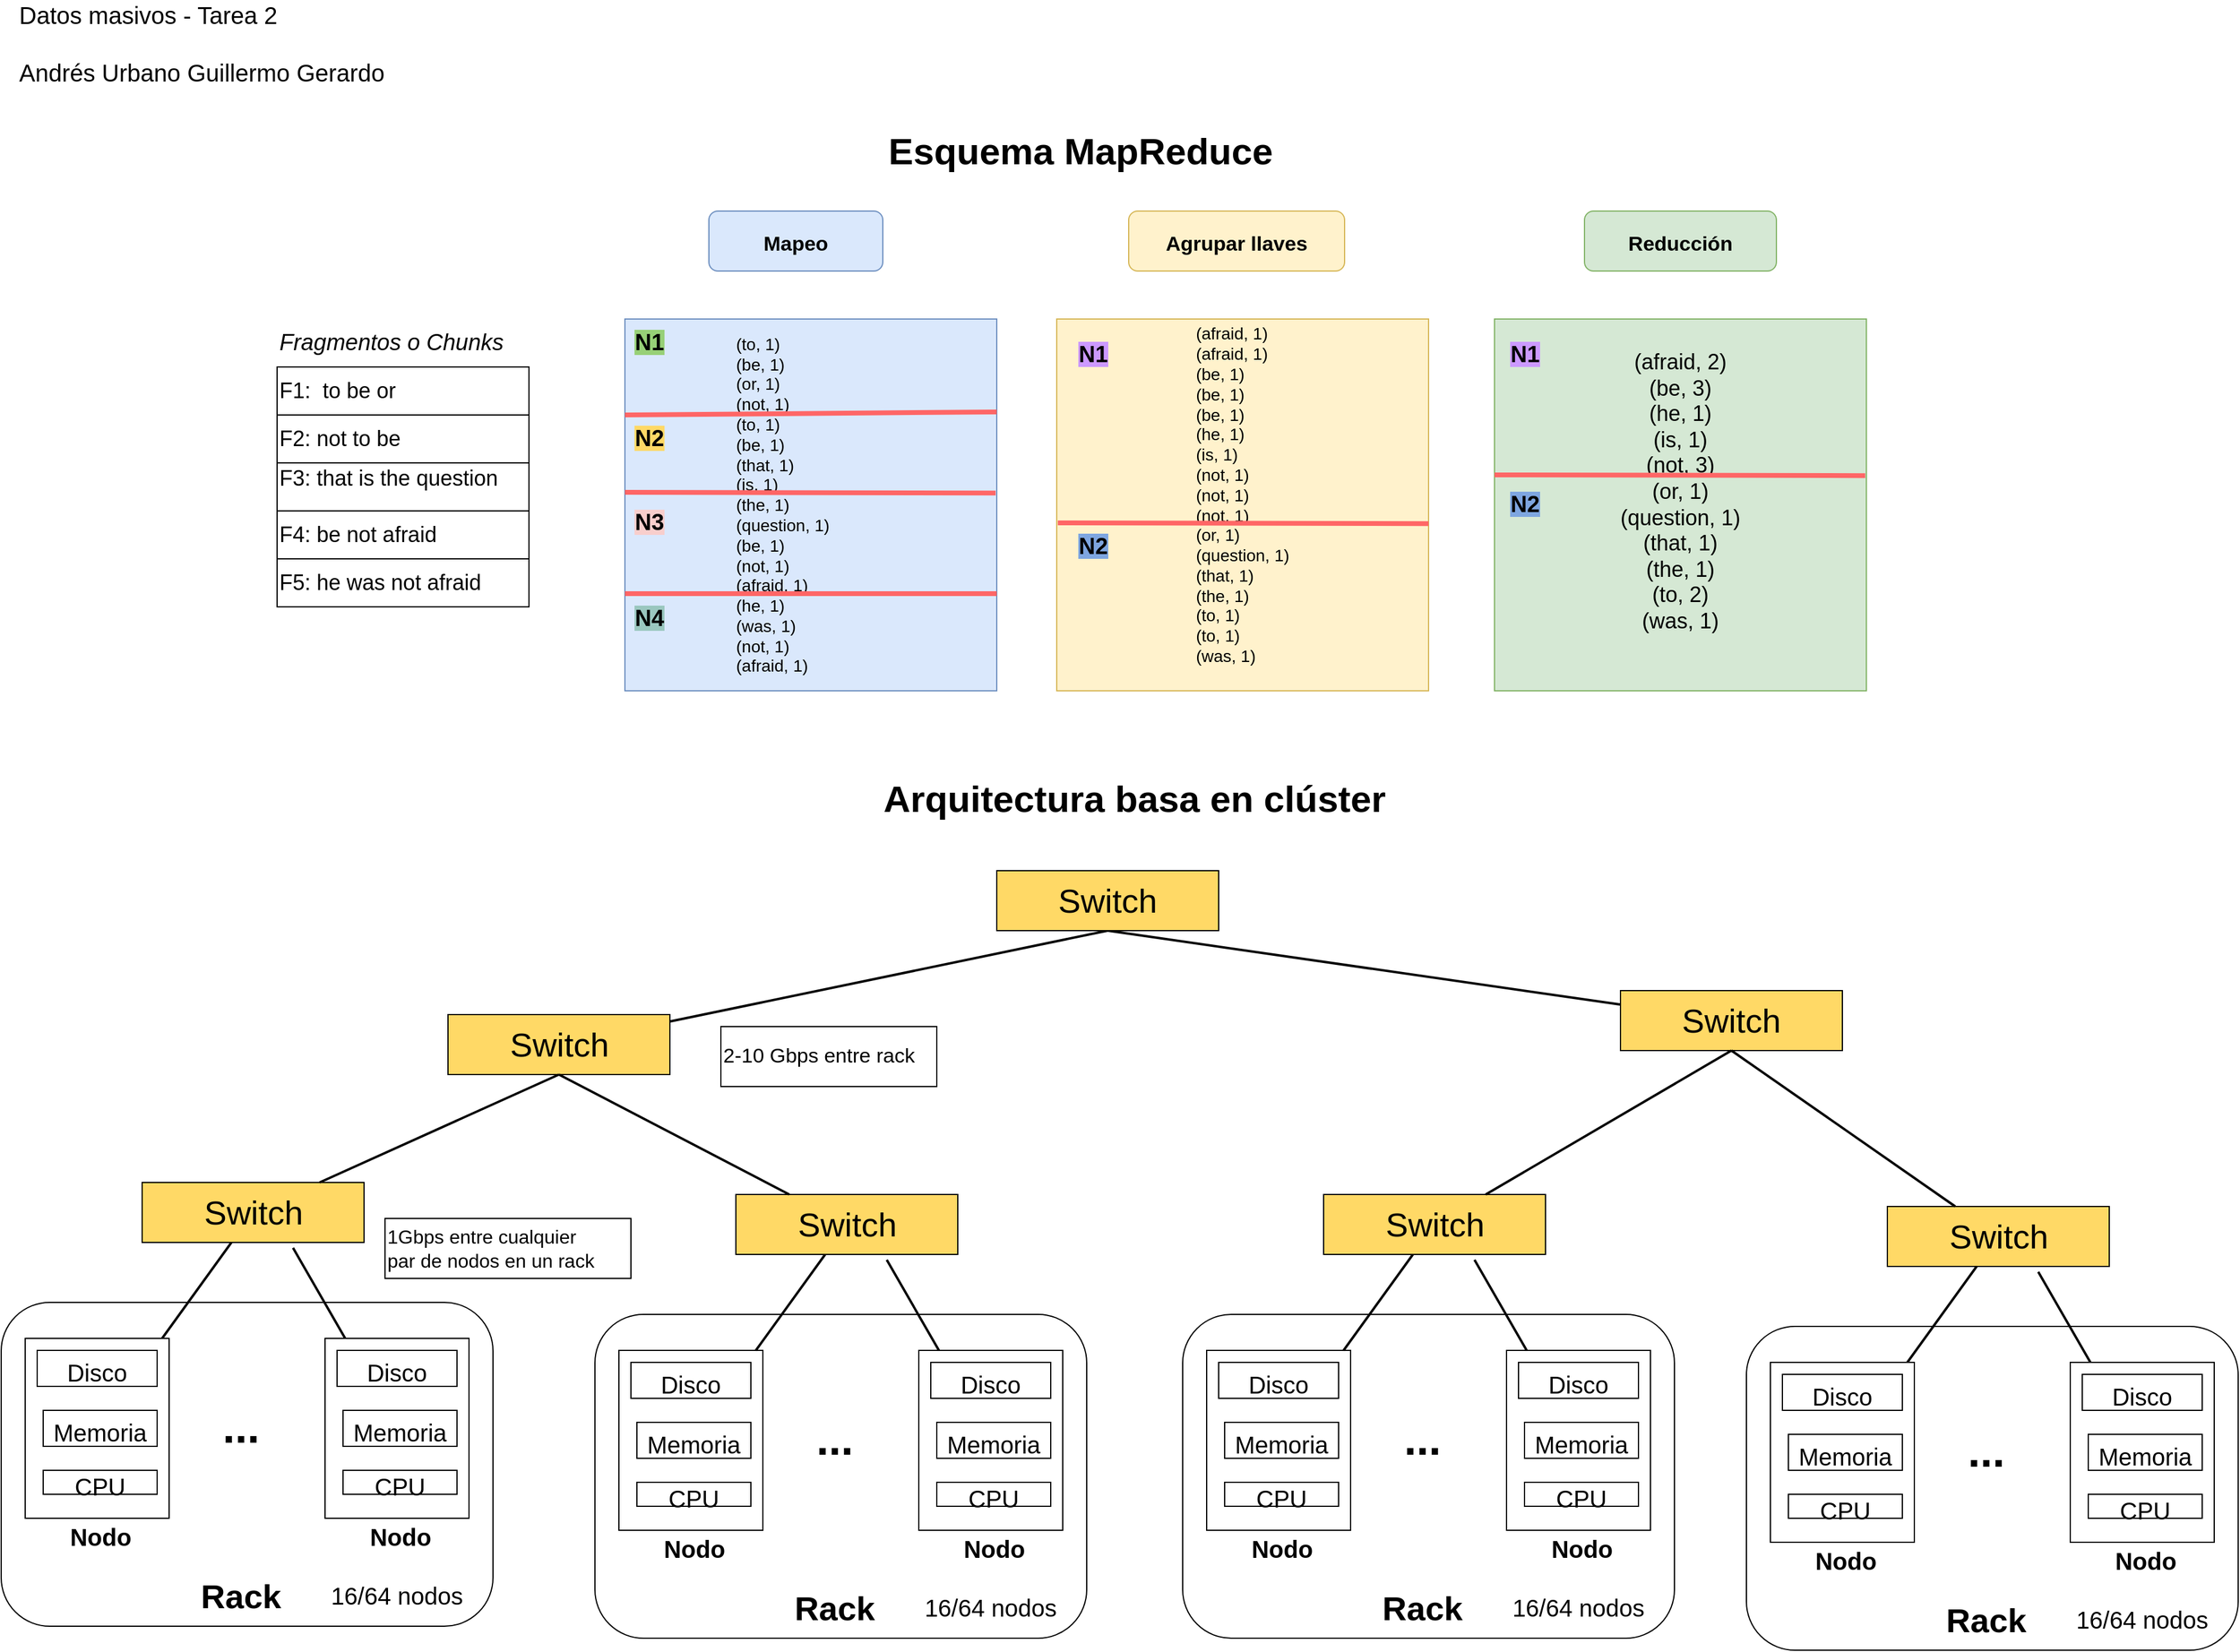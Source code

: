 <mxfile version="16.6.1" type="device"><diagram id="6TYUHSj3pIlZA7TkLnWo" name="Page-1"><mxGraphModel dx="2881" dy="1094" grid="1" gridSize="10" guides="1" tooltips="1" connect="1" arrows="1" fold="1" page="1" pageScale="1" pageWidth="850" pageHeight="1100" math="0" shadow="0"><root><mxCell id="0"/><mxCell id="1" parent="0"/><mxCell id="G6xNrLBkQ7rOO70z1Sni-1" value="Datos masivos - Tarea 2&lt;br style=&quot;font-size: 20px&quot;&gt;&lt;br style=&quot;font-size: 20px&quot;&gt;&lt;div style=&quot;font-size: 20px&quot;&gt;&lt;span style=&quot;font-size: 20px&quot;&gt;Andrés Urbano Guillermo Gerardo&lt;/span&gt;&lt;/div&gt;" style="text;html=1;strokeColor=none;fillColor=none;align=left;verticalAlign=middle;whiteSpace=wrap;rounded=0;labelPosition=center;verticalLabelPosition=middle;fontSize=20;" parent="1" vertex="1"><mxGeometry x="-97.5" y="30" width="360" height="40" as="geometry"/></mxCell><mxCell id="G6xNrLBkQ7rOO70z1Sni-2" value="&lt;b style=&quot;font-size: 31px;&quot;&gt;&lt;font style=&quot;font-size: 31px;&quot;&gt;Esquema MapReduce&lt;/font&gt;&lt;/b&gt;" style="text;html=1;strokeColor=none;fillColor=none;align=center;verticalAlign=middle;whiteSpace=wrap;rounded=0;fontSize=31;" parent="1" vertex="1"><mxGeometry x="620" y="130" width="340" height="20" as="geometry"/></mxCell><mxCell id="G6xNrLBkQ7rOO70z1Sni-5" value="&lt;font style=&quot;font-size: 17px&quot;&gt;&lt;b&gt;Mapeo&lt;/b&gt;&lt;/font&gt;" style="rounded=1;whiteSpace=wrap;html=1;fontSize=23;fillColor=#dae8fc;strokeColor=#6c8ebf;" parent="1" vertex="1"><mxGeometry x="480" y="190" width="145" height="50" as="geometry"/></mxCell><mxCell id="G6xNrLBkQ7rOO70z1Sni-6" value="&lt;font style=&quot;font-size: 17px&quot;&gt;Agrupar llaves&lt;/font&gt;" style="rounded=1;whiteSpace=wrap;html=1;fontSize=23;fillColor=#fff2cc;strokeColor=#d6b656;fontStyle=1" parent="1" vertex="1"><mxGeometry x="830" y="190" width="180" height="50" as="geometry"/></mxCell><mxCell id="G6xNrLBkQ7rOO70z1Sni-7" value="&lt;font style=&quot;font-size: 17px&quot;&gt;&lt;b&gt;Reducción&lt;/b&gt;&lt;/font&gt;" style="rounded=1;whiteSpace=wrap;html=1;fontSize=23;fillColor=#d5e8d4;strokeColor=#82b366;" parent="1" vertex="1"><mxGeometry x="1210" y="190" width="160" height="50" as="geometry"/></mxCell><mxCell id="xaQar9M5JP26v0F_IyOE-1" value="&lt;div style=&quot;text-align: justify; font-size: 14px;&quot;&gt;(to, 1)&amp;nbsp; &amp;nbsp; &amp;nbsp; &amp;nbsp; &amp;nbsp;&amp;nbsp;&lt;/div&gt;&lt;div style=&quot;text-align: justify; font-size: 14px;&quot;&gt;(be, 1)&amp;nbsp; &amp;nbsp; &amp;nbsp; &amp;nbsp; &amp;nbsp;&amp;nbsp;&lt;/div&gt;&lt;div style=&quot;text-align: justify; font-size: 14px;&quot;&gt;(or, 1)&amp;nbsp; &amp;nbsp; &amp;nbsp; &amp;nbsp; &amp;nbsp;&amp;nbsp;&lt;/div&gt;&lt;div style=&quot;text-align: justify; font-size: 14px;&quot;&gt;(not, 1)&amp;nbsp; &amp;nbsp; &amp;nbsp; &amp;nbsp; &amp;nbsp;&lt;/div&gt;&lt;div style=&quot;text-align: justify; font-size: 14px;&quot;&gt;(to, 1)&amp;nbsp; &amp;nbsp; &amp;nbsp; &amp;nbsp; &amp;nbsp;&amp;nbsp;&lt;/div&gt;&lt;div style=&quot;text-align: justify; font-size: 14px;&quot;&gt;(be, 1)&amp;nbsp; &amp;nbsp; &amp;nbsp; &amp;nbsp; &amp;nbsp;&amp;nbsp;&lt;/div&gt;&lt;div style=&quot;text-align: justify; font-size: 14px;&quot;&gt;(that, 1)&amp;nbsp; &amp;nbsp; &amp;nbsp; &amp;nbsp; &amp;nbsp; &amp;nbsp;&amp;nbsp;&lt;/div&gt;&lt;div style=&quot;text-align: justify; font-size: 14px;&quot;&gt;(is, 1)&amp;nbsp; &amp;nbsp; &amp;nbsp; &amp;nbsp; &amp;nbsp;&amp;nbsp;&lt;/div&gt;&lt;div style=&quot;text-align: justify; font-size: 14px;&quot;&gt;(the, 1)&amp;nbsp; &amp;nbsp; &amp;nbsp; &amp;nbsp; &amp;nbsp;&lt;/div&gt;&lt;div style=&quot;text-align: justify; font-size: 14px;&quot;&gt;(question, 1)&amp;nbsp; &amp;nbsp; &amp;nbsp; &amp;nbsp; &amp;nbsp; &amp;nbsp;&amp;nbsp;&lt;/div&gt;&lt;div style=&quot;text-align: justify; font-size: 14px;&quot;&gt;(be, 1)&amp;nbsp; &amp;nbsp; &amp;nbsp; &amp;nbsp; &amp;nbsp;&amp;nbsp;&lt;/div&gt;&lt;div style=&quot;text-align: justify; font-size: 14px;&quot;&gt;(not, 1)&amp;nbsp; &amp;nbsp; &amp;nbsp; &amp;nbsp; &amp;nbsp;&lt;/div&gt;&lt;div style=&quot;text-align: justify; font-size: 14px;&quot;&gt;(afraid, 1)&amp;nbsp; &amp;nbsp; &amp;nbsp; &amp;nbsp; &amp;nbsp;&amp;nbsp;&lt;/div&gt;&lt;div style=&quot;text-align: justify; font-size: 14px;&quot;&gt;(he, 1)&amp;nbsp; &amp;nbsp; &amp;nbsp; &amp;nbsp; &amp;nbsp;&amp;nbsp;&lt;/div&gt;&lt;div style=&quot;text-align: justify; font-size: 14px;&quot;&gt;(was, 1)&amp;nbsp; &amp;nbsp; &amp;nbsp; &amp;nbsp; &amp;nbsp;&lt;/div&gt;&lt;div style=&quot;text-align: justify; font-size: 14px;&quot;&gt;(not, 1)&amp;nbsp; &amp;nbsp; &amp;nbsp; &amp;nbsp; &amp;nbsp;&lt;/div&gt;&lt;div style=&quot;text-align: justify; font-size: 14px;&quot;&gt;(afraid, 1)&lt;/div&gt;" style="whiteSpace=wrap;html=1;aspect=fixed;align=center;fillColor=#dae8fc;strokeColor=#6c8ebf;fontSize=14;" parent="1" vertex="1"><mxGeometry x="410" y="280" width="310" height="310" as="geometry"/></mxCell><mxCell id="xaQar9M5JP26v0F_IyOE-3" value="" style="endArrow=none;html=1;rounded=0;strokeWidth=4;strokeColor=#FF6666;entryX=1;entryY=0.25;entryDx=0;entryDy=0;" parent="1" target="xaQar9M5JP26v0F_IyOE-1" edge="1"><mxGeometry width="50" height="50" relative="1" as="geometry"><mxPoint x="410" y="360" as="sourcePoint"/><mxPoint x="680" y="360" as="targetPoint"/></mxGeometry></mxCell><mxCell id="xaQar9M5JP26v0F_IyOE-4" value="" style="endArrow=none;html=1;rounded=0;strokeWidth=4;strokeColor=#FF6666;entryX=0.997;entryY=0.468;entryDx=0;entryDy=0;entryPerimeter=0;" parent="1" target="xaQar9M5JP26v0F_IyOE-1" edge="1"><mxGeometry width="50" height="50" relative="1" as="geometry"><mxPoint x="410" y="424.5" as="sourcePoint"/><mxPoint x="680" y="425" as="targetPoint"/></mxGeometry></mxCell><mxCell id="xaQar9M5JP26v0F_IyOE-5" value="" style="endArrow=none;html=1;rounded=0;strokeWidth=4;strokeColor=#FF6666;" parent="1" edge="1"><mxGeometry width="50" height="50" relative="1" as="geometry"><mxPoint x="410" y="509" as="sourcePoint"/><mxPoint x="720" y="509" as="targetPoint"/></mxGeometry></mxCell><mxCell id="xaQar9M5JP26v0F_IyOE-6" value="&lt;font style=&quot;font-size: 19px&quot;&gt;&lt;b style=&quot;background-color: rgb(151 , 208 , 119)&quot;&gt;N1&lt;/b&gt;&lt;/font&gt;" style="text;html=1;align=center;verticalAlign=middle;resizable=0;points=[];autosize=1;strokeColor=none;fillColor=none;" parent="1" vertex="1"><mxGeometry x="410" y="290" width="40" height="20" as="geometry"/></mxCell><mxCell id="xaQar9M5JP26v0F_IyOE-7" value="&lt;font style=&quot;font-size: 19px&quot;&gt;&lt;b style=&quot;background-color: rgb(255 , 217 , 102)&quot;&gt;N2&lt;/b&gt;&lt;/font&gt;" style="text;html=1;align=center;verticalAlign=middle;resizable=0;points=[];autosize=1;strokeColor=none;fillColor=none;" parent="1" vertex="1"><mxGeometry x="410" y="370" width="40" height="20" as="geometry"/></mxCell><mxCell id="xaQar9M5JP26v0F_IyOE-8" value="&lt;font style=&quot;font-size: 19px&quot;&gt;&lt;b style=&quot;background-color: rgb(248 , 206 , 204)&quot;&gt;N3&lt;/b&gt;&lt;/font&gt;" style="text;html=1;align=center;verticalAlign=middle;resizable=0;points=[];autosize=1;strokeColor=none;fillColor=none;" parent="1" vertex="1"><mxGeometry x="410" y="440" width="40" height="20" as="geometry"/></mxCell><mxCell id="xaQar9M5JP26v0F_IyOE-11" value="&lt;font style=&quot;font-size: 19px&quot;&gt;&lt;b style=&quot;background-color: rgb(154 , 199 , 191)&quot;&gt;N4&lt;/b&gt;&lt;/font&gt;" style="text;html=1;align=center;verticalAlign=middle;resizable=0;points=[];autosize=1;strokeColor=none;fillColor=none;" parent="1" vertex="1"><mxGeometry x="410" y="520" width="40" height="20" as="geometry"/></mxCell><mxCell id="xaQar9M5JP26v0F_IyOE-12" value="&lt;div style=&quot;text-align: justify; font-size: 14px;&quot;&gt;(afraid, 1)&lt;/div&gt;&lt;div style=&quot;text-align: justify; font-size: 14px;&quot;&gt;(afraid, 1)&lt;/div&gt;&lt;div style=&quot;text-align: justify; font-size: 14px;&quot;&gt;(be, 1)&lt;/div&gt;&lt;div style=&quot;text-align: justify; font-size: 14px;&quot;&gt;(be, 1)&lt;/div&gt;&lt;div style=&quot;text-align: justify; font-size: 14px;&quot;&gt;(be, 1)&lt;/div&gt;&lt;div style=&quot;text-align: justify; font-size: 14px;&quot;&gt;(he, 1)&lt;/div&gt;&lt;div style=&quot;text-align: justify; font-size: 14px;&quot;&gt;(is, 1)&lt;/div&gt;&lt;div style=&quot;text-align: justify; font-size: 14px;&quot;&gt;(not, 1)&lt;/div&gt;&lt;div style=&quot;text-align: justify; font-size: 14px;&quot;&gt;(not, 1)&lt;/div&gt;&lt;div style=&quot;text-align: justify; font-size: 14px;&quot;&gt;(not, 1)&lt;/div&gt;&lt;div style=&quot;text-align: justify; font-size: 14px;&quot;&gt;(or, 1)&lt;/div&gt;&lt;div style=&quot;text-align: justify; font-size: 14px;&quot;&gt;(question, 1)&lt;/div&gt;&lt;div style=&quot;text-align: justify; font-size: 14px;&quot;&gt;(that, 1)&lt;/div&gt;&lt;div style=&quot;text-align: justify; font-size: 14px;&quot;&gt;(the, 1)&lt;/div&gt;&lt;div style=&quot;text-align: justify; font-size: 14px;&quot;&gt;(to, 1)&lt;/div&gt;&lt;div style=&quot;text-align: justify; font-size: 14px;&quot;&gt;(to, 1)&lt;/div&gt;&lt;div style=&quot;text-align: justify; font-size: 14px;&quot;&gt;(was, 1)&lt;/div&gt;&lt;div style=&quot;text-align: justify; font-size: 14px;&quot;&gt;&lt;br style=&quot;font-size: 14px;&quot;&gt;&lt;/div&gt;" style="whiteSpace=wrap;html=1;aspect=fixed;labelBackgroundColor=none;fontSize=14;fillColor=#fff2cc;strokeColor=#d6b656;" parent="1" vertex="1"><mxGeometry x="770" y="280" width="310" height="310" as="geometry"/></mxCell><mxCell id="xaQar9M5JP26v0F_IyOE-15" value="" style="endArrow=none;html=1;rounded=0;strokeWidth=4;strokeColor=#FF6666;entryX=0.997;entryY=0.468;entryDx=0;entryDy=0;entryPerimeter=0;" parent="1" edge="1"><mxGeometry width="50" height="50" relative="1" as="geometry"><mxPoint x="770.93" y="450" as="sourcePoint"/><mxPoint x="1080.0" y="450.58" as="targetPoint"/></mxGeometry></mxCell><mxCell id="xaQar9M5JP26v0F_IyOE-16" value="&lt;font style=&quot;font-size: 19px&quot;&gt;&lt;b style=&quot;background-color: rgb(204 , 153 , 255)&quot;&gt;N1&lt;/b&gt;&lt;/font&gt;" style="text;html=1;align=center;verticalAlign=middle;resizable=0;points=[];autosize=1;strokeColor=none;fillColor=none;" parent="1" vertex="1"><mxGeometry x="780" y="300" width="40" height="20" as="geometry"/></mxCell><mxCell id="xaQar9M5JP26v0F_IyOE-17" value="&lt;font style=&quot;font-size: 19px&quot;&gt;&lt;b style=&quot;background-color: rgb(126 , 166 , 224)&quot;&gt;N2&lt;/b&gt;&lt;/font&gt;" style="text;html=1;align=center;verticalAlign=middle;resizable=0;points=[];autosize=1;strokeColor=none;fillColor=none;" parent="1" vertex="1"><mxGeometry x="780" y="460" width="40" height="20" as="geometry"/></mxCell><mxCell id="xaQar9M5JP26v0F_IyOE-18" value="&lt;div style=&quot;font-size: 18px;&quot;&gt;(afraid, 2)&lt;/div&gt;&lt;div style=&quot;font-size: 18px;&quot;&gt;(be, 3)&lt;/div&gt;&lt;div style=&quot;font-size: 18px;&quot;&gt;(he, 1)&lt;/div&gt;&lt;div style=&quot;font-size: 18px;&quot;&gt;(is, 1)&lt;/div&gt;&lt;div style=&quot;font-size: 18px;&quot;&gt;(not, 3)&lt;/div&gt;&lt;div style=&quot;font-size: 18px;&quot;&gt;(or, 1)&lt;/div&gt;&lt;div style=&quot;font-size: 18px;&quot;&gt;(question, 1)&lt;/div&gt;&lt;div style=&quot;font-size: 18px;&quot;&gt;(that, 1)&lt;/div&gt;&lt;div style=&quot;font-size: 18px;&quot;&gt;(the, 1)&lt;/div&gt;&lt;div style=&quot;font-size: 18px;&quot;&gt;(to, 2)&lt;/div&gt;&lt;div style=&quot;font-size: 18px;&quot;&gt;(was, 1)&lt;/div&gt;&lt;div style=&quot;font-size: 18px;&quot;&gt;&lt;br style=&quot;font-size: 18px;&quot;&gt;&lt;/div&gt;" style="whiteSpace=wrap;html=1;aspect=fixed;labelBackgroundColor=none;fontSize=18;fillColor=#d5e8d4;strokeColor=#82b366;" parent="1" vertex="1"><mxGeometry x="1135" y="280" width="310" height="310" as="geometry"/></mxCell><mxCell id="xaQar9M5JP26v0F_IyOE-20" value="" style="endArrow=none;html=1;rounded=0;strokeWidth=4;strokeColor=#FF6666;entryX=0.997;entryY=0.468;entryDx=0;entryDy=0;entryPerimeter=0;" parent="1" edge="1"><mxGeometry width="50" height="50" relative="1" as="geometry"><mxPoint x="1135.0" y="410" as="sourcePoint"/><mxPoint x="1444.07" y="410.58" as="targetPoint"/></mxGeometry></mxCell><mxCell id="xaQar9M5JP26v0F_IyOE-21" value="&lt;font style=&quot;font-size: 19px&quot;&gt;&lt;b style=&quot;background-color: rgb(204 , 153 , 255)&quot;&gt;N1&lt;/b&gt;&lt;/font&gt;" style="text;html=1;align=center;verticalAlign=middle;resizable=0;points=[];autosize=1;strokeColor=none;fillColor=none;" parent="1" vertex="1"><mxGeometry x="1140" y="300" width="40" height="20" as="geometry"/></mxCell><mxCell id="xaQar9M5JP26v0F_IyOE-22" value="&lt;font style=&quot;font-size: 19px&quot;&gt;&lt;b style=&quot;background-color: rgb(126 , 166 , 224)&quot;&gt;N2&lt;/b&gt;&lt;/font&gt;" style="text;html=1;align=center;verticalAlign=middle;resizable=0;points=[];autosize=1;strokeColor=none;fillColor=none;" parent="1" vertex="1"><mxGeometry x="1140" y="425" width="40" height="20" as="geometry"/></mxCell><mxCell id="xaQar9M5JP26v0F_IyOE-23" value="&lt;b style=&quot;font-size: 31px&quot;&gt;&lt;font style=&quot;font-size: 31px&quot;&gt;Arquitectura basa en clúster&lt;/font&gt;&lt;/b&gt;" style="text;html=1;strokeColor=none;fillColor=none;align=center;verticalAlign=middle;whiteSpace=wrap;rounded=0;fontSize=31;" parent="1" vertex="1"><mxGeometry x="600" y="670" width="470" height="20" as="geometry"/></mxCell><mxCell id="xaQar9M5JP26v0F_IyOE-70" value="" style="group" parent="1" vertex="1" connectable="0"><mxGeometry x="-110" y="1000" width="525" height="370" as="geometry"/></mxCell><mxCell id="xaQar9M5JP26v0F_IyOE-25" value="" style="rounded=1;whiteSpace=wrap;html=1;labelBackgroundColor=none;fontSize=31;" parent="xaQar9M5JP26v0F_IyOE-70" vertex="1"><mxGeometry y="100" width="410" height="270" as="geometry"/></mxCell><mxCell id="xaQar9M5JP26v0F_IyOE-45" value="&lt;b style=&quot;font-size: 37px;&quot;&gt;...&lt;/b&gt;" style="text;html=1;strokeColor=none;fillColor=none;align=center;verticalAlign=middle;whiteSpace=wrap;rounded=0;labelBackgroundColor=none;fontSize=37;" parent="xaQar9M5JP26v0F_IyOE-70" vertex="1"><mxGeometry x="170" y="190" width="60" height="30" as="geometry"/></mxCell><mxCell id="xaQar9M5JP26v0F_IyOE-46" value="&lt;font style=&quot;font-size: 20px&quot;&gt;16/64 nodos&lt;/font&gt;" style="text;html=1;strokeColor=none;fillColor=none;align=center;verticalAlign=middle;whiteSpace=wrap;rounded=0;labelBackgroundColor=none;fontSize=37;" parent="xaQar9M5JP26v0F_IyOE-70" vertex="1"><mxGeometry x="270" y="320" width="120" height="40" as="geometry"/></mxCell><mxCell id="xaQar9M5JP26v0F_IyOE-47" value="&lt;b style=&quot;font-size: 28px;&quot;&gt;Rack&lt;/b&gt;" style="text;html=1;strokeColor=none;fillColor=none;align=center;verticalAlign=middle;whiteSpace=wrap;rounded=0;labelBackgroundColor=none;fontSize=28;" parent="xaQar9M5JP26v0F_IyOE-70" vertex="1"><mxGeometry x="170" y="330" width="60" height="30" as="geometry"/></mxCell><mxCell id="xaQar9M5JP26v0F_IyOE-48" value="Switch" style="rounded=0;whiteSpace=wrap;html=1;labelBackgroundColor=none;fontSize=28;fillColor=#FFD966;strokeColor=#000000;strokeWidth=1;" parent="xaQar9M5JP26v0F_IyOE-70" vertex="1"><mxGeometry x="117.5" width="185" height="50" as="geometry"/></mxCell><mxCell id="xaQar9M5JP26v0F_IyOE-54" value="" style="group" parent="xaQar9M5JP26v0F_IyOE-70" vertex="1" connectable="0"><mxGeometry x="20" y="130" width="120" height="180" as="geometry"/></mxCell><mxCell id="xaQar9M5JP26v0F_IyOE-55" value="" style="rounded=0;whiteSpace=wrap;html=1;labelBackgroundColor=none;fontSize=31;" parent="xaQar9M5JP26v0F_IyOE-54" vertex="1"><mxGeometry width="120" height="150" as="geometry"/></mxCell><mxCell id="xaQar9M5JP26v0F_IyOE-56" value="&lt;font style=&quot;font-size: 20px&quot;&gt;Disco&lt;/font&gt;" style="rounded=0;whiteSpace=wrap;html=1;labelBackgroundColor=none;fontSize=31;" parent="xaQar9M5JP26v0F_IyOE-54" vertex="1"><mxGeometry x="10" y="10" width="100" height="30" as="geometry"/></mxCell><mxCell id="xaQar9M5JP26v0F_IyOE-57" value="&lt;font style=&quot;font-size: 20px&quot;&gt;Memoria&lt;/font&gt;" style="rounded=0;whiteSpace=wrap;html=1;labelBackgroundColor=none;fontSize=31;" parent="xaQar9M5JP26v0F_IyOE-54" vertex="1"><mxGeometry x="15" y="60" width="95" height="30" as="geometry"/></mxCell><mxCell id="xaQar9M5JP26v0F_IyOE-58" value="&lt;font style=&quot;font-size: 20px&quot;&gt;CPU&lt;/font&gt;" style="rounded=0;whiteSpace=wrap;html=1;labelBackgroundColor=none;fontSize=31;" parent="xaQar9M5JP26v0F_IyOE-54" vertex="1"><mxGeometry x="15" y="110" width="95" height="20" as="geometry"/></mxCell><mxCell id="xaQar9M5JP26v0F_IyOE-59" value="&lt;b&gt;Nodo&lt;/b&gt;" style="text;html=1;strokeColor=none;fillColor=none;align=center;verticalAlign=middle;whiteSpace=wrap;rounded=0;labelBackgroundColor=none;fontSize=20;" parent="xaQar9M5JP26v0F_IyOE-54" vertex="1"><mxGeometry x="32.5" y="150" width="60" height="30" as="geometry"/></mxCell><mxCell id="xaQar9M5JP26v0F_IyOE-62" value="" style="group" parent="xaQar9M5JP26v0F_IyOE-70" vertex="1" connectable="0"><mxGeometry x="270" y="130" width="120" height="180" as="geometry"/></mxCell><mxCell id="xaQar9M5JP26v0F_IyOE-63" value="" style="rounded=0;whiteSpace=wrap;html=1;labelBackgroundColor=none;fontSize=31;" parent="xaQar9M5JP26v0F_IyOE-62" vertex="1"><mxGeometry width="120" height="150" as="geometry"/></mxCell><mxCell id="xaQar9M5JP26v0F_IyOE-64" value="&lt;font style=&quot;font-size: 20px&quot;&gt;Disco&lt;/font&gt;" style="rounded=0;whiteSpace=wrap;html=1;labelBackgroundColor=none;fontSize=31;" parent="xaQar9M5JP26v0F_IyOE-62" vertex="1"><mxGeometry x="10" y="10" width="100" height="30" as="geometry"/></mxCell><mxCell id="xaQar9M5JP26v0F_IyOE-65" value="&lt;font style=&quot;font-size: 20px&quot;&gt;Memoria&lt;/font&gt;" style="rounded=0;whiteSpace=wrap;html=1;labelBackgroundColor=none;fontSize=31;" parent="xaQar9M5JP26v0F_IyOE-62" vertex="1"><mxGeometry x="15" y="60" width="95" height="30" as="geometry"/></mxCell><mxCell id="xaQar9M5JP26v0F_IyOE-66" value="&lt;font style=&quot;font-size: 20px&quot;&gt;CPU&lt;/font&gt;" style="rounded=0;whiteSpace=wrap;html=1;labelBackgroundColor=none;fontSize=31;" parent="xaQar9M5JP26v0F_IyOE-62" vertex="1"><mxGeometry x="15" y="110" width="95" height="20" as="geometry"/></mxCell><mxCell id="xaQar9M5JP26v0F_IyOE-67" value="&lt;b&gt;Nodo&lt;/b&gt;" style="text;html=1;strokeColor=none;fillColor=none;align=center;verticalAlign=middle;whiteSpace=wrap;rounded=0;labelBackgroundColor=none;fontSize=20;" parent="xaQar9M5JP26v0F_IyOE-62" vertex="1"><mxGeometry x="32.5" y="150" width="60" height="30" as="geometry"/></mxCell><mxCell id="xaQar9M5JP26v0F_IyOE-68" style="rounded=0;orthogonalLoop=1;jettySize=auto;html=1;fontSize=19;strokeColor=default;strokeWidth=2;endArrow=none;endFill=0;" parent="xaQar9M5JP26v0F_IyOE-70" source="xaQar9M5JP26v0F_IyOE-55" target="xaQar9M5JP26v0F_IyOE-48" edge="1"><mxGeometry relative="1" as="geometry"/></mxCell><mxCell id="xaQar9M5JP26v0F_IyOE-69" style="edgeStyle=none;rounded=0;orthogonalLoop=1;jettySize=auto;html=1;entryX=0.68;entryY=1.091;entryDx=0;entryDy=0;entryPerimeter=0;fontSize=19;endArrow=none;endFill=0;strokeColor=default;strokeWidth=2;" parent="xaQar9M5JP26v0F_IyOE-70" source="xaQar9M5JP26v0F_IyOE-63" target="xaQar9M5JP26v0F_IyOE-48" edge="1"><mxGeometry relative="1" as="geometry"/></mxCell><mxCell id="xaQar9M5JP26v0F_IyOE-163" value="1Gbps entre cualquier&amp;nbsp;&lt;br style=&quot;font-size: 16px;&quot;&gt;par de nodos en un rack" style="text;html=1;strokeColor=default;fillColor=none;align=left;verticalAlign=middle;whiteSpace=wrap;rounded=0;labelBackgroundColor=none;fontSize=16;" parent="xaQar9M5JP26v0F_IyOE-70" vertex="1"><mxGeometry x="320" y="30" width="205" height="50" as="geometry"/></mxCell><mxCell id="xaQar9M5JP26v0F_IyOE-91" value="" style="group" parent="1" vertex="1" connectable="0"><mxGeometry x="385" y="1010" width="410" height="370" as="geometry"/></mxCell><mxCell id="xaQar9M5JP26v0F_IyOE-92" value="" style="rounded=1;whiteSpace=wrap;html=1;labelBackgroundColor=none;fontSize=31;" parent="xaQar9M5JP26v0F_IyOE-91" vertex="1"><mxGeometry y="100" width="410" height="270" as="geometry"/></mxCell><mxCell id="xaQar9M5JP26v0F_IyOE-93" value="&lt;b style=&quot;font-size: 37px;&quot;&gt;...&lt;/b&gt;" style="text;html=1;strokeColor=none;fillColor=none;align=center;verticalAlign=middle;whiteSpace=wrap;rounded=0;labelBackgroundColor=none;fontSize=37;" parent="xaQar9M5JP26v0F_IyOE-91" vertex="1"><mxGeometry x="170" y="190" width="60" height="30" as="geometry"/></mxCell><mxCell id="xaQar9M5JP26v0F_IyOE-94" value="&lt;font style=&quot;font-size: 20px&quot;&gt;16/64 nodos&lt;/font&gt;" style="text;html=1;strokeColor=none;fillColor=none;align=center;verticalAlign=middle;whiteSpace=wrap;rounded=0;labelBackgroundColor=none;fontSize=37;" parent="xaQar9M5JP26v0F_IyOE-91" vertex="1"><mxGeometry x="270" y="320" width="120" height="40" as="geometry"/></mxCell><mxCell id="xaQar9M5JP26v0F_IyOE-95" value="&lt;b style=&quot;font-size: 28px;&quot;&gt;Rack&lt;/b&gt;" style="text;html=1;strokeColor=none;fillColor=none;align=center;verticalAlign=middle;whiteSpace=wrap;rounded=0;labelBackgroundColor=none;fontSize=28;" parent="xaQar9M5JP26v0F_IyOE-91" vertex="1"><mxGeometry x="170" y="330" width="60" height="30" as="geometry"/></mxCell><mxCell id="xaQar9M5JP26v0F_IyOE-96" value="Switch" style="rounded=0;whiteSpace=wrap;html=1;labelBackgroundColor=none;fontSize=28;fillColor=#FFD966;strokeColor=#000000;strokeWidth=1;" parent="xaQar9M5JP26v0F_IyOE-91" vertex="1"><mxGeometry x="117.5" width="185" height="50" as="geometry"/></mxCell><mxCell id="xaQar9M5JP26v0F_IyOE-97" value="" style="group" parent="xaQar9M5JP26v0F_IyOE-91" vertex="1" connectable="0"><mxGeometry x="20" y="130" width="120" height="180" as="geometry"/></mxCell><mxCell id="xaQar9M5JP26v0F_IyOE-98" value="" style="rounded=0;whiteSpace=wrap;html=1;labelBackgroundColor=none;fontSize=31;" parent="xaQar9M5JP26v0F_IyOE-97" vertex="1"><mxGeometry width="120" height="150" as="geometry"/></mxCell><mxCell id="xaQar9M5JP26v0F_IyOE-99" value="&lt;font style=&quot;font-size: 20px&quot;&gt;Disco&lt;/font&gt;" style="rounded=0;whiteSpace=wrap;html=1;labelBackgroundColor=none;fontSize=31;" parent="xaQar9M5JP26v0F_IyOE-97" vertex="1"><mxGeometry x="10" y="10" width="100" height="30" as="geometry"/></mxCell><mxCell id="xaQar9M5JP26v0F_IyOE-100" value="&lt;font style=&quot;font-size: 20px&quot;&gt;Memoria&lt;/font&gt;" style="rounded=0;whiteSpace=wrap;html=1;labelBackgroundColor=none;fontSize=31;" parent="xaQar9M5JP26v0F_IyOE-97" vertex="1"><mxGeometry x="15" y="60" width="95" height="30" as="geometry"/></mxCell><mxCell id="xaQar9M5JP26v0F_IyOE-101" value="&lt;font style=&quot;font-size: 20px&quot;&gt;CPU&lt;/font&gt;" style="rounded=0;whiteSpace=wrap;html=1;labelBackgroundColor=none;fontSize=31;" parent="xaQar9M5JP26v0F_IyOE-97" vertex="1"><mxGeometry x="15" y="110" width="95" height="20" as="geometry"/></mxCell><mxCell id="xaQar9M5JP26v0F_IyOE-102" value="&lt;b&gt;Nodo&lt;/b&gt;" style="text;html=1;strokeColor=none;fillColor=none;align=center;verticalAlign=middle;whiteSpace=wrap;rounded=0;labelBackgroundColor=none;fontSize=20;" parent="xaQar9M5JP26v0F_IyOE-97" vertex="1"><mxGeometry x="32.5" y="150" width="60" height="30" as="geometry"/></mxCell><mxCell id="xaQar9M5JP26v0F_IyOE-103" value="" style="group" parent="xaQar9M5JP26v0F_IyOE-91" vertex="1" connectable="0"><mxGeometry x="270" y="130" width="120" height="180" as="geometry"/></mxCell><mxCell id="xaQar9M5JP26v0F_IyOE-104" value="" style="rounded=0;whiteSpace=wrap;html=1;labelBackgroundColor=none;fontSize=31;" parent="xaQar9M5JP26v0F_IyOE-103" vertex="1"><mxGeometry width="120" height="150" as="geometry"/></mxCell><mxCell id="xaQar9M5JP26v0F_IyOE-105" value="&lt;font style=&quot;font-size: 20px&quot;&gt;Disco&lt;/font&gt;" style="rounded=0;whiteSpace=wrap;html=1;labelBackgroundColor=none;fontSize=31;" parent="xaQar9M5JP26v0F_IyOE-103" vertex="1"><mxGeometry x="10" y="10" width="100" height="30" as="geometry"/></mxCell><mxCell id="xaQar9M5JP26v0F_IyOE-106" value="&lt;font style=&quot;font-size: 20px&quot;&gt;Memoria&lt;/font&gt;" style="rounded=0;whiteSpace=wrap;html=1;labelBackgroundColor=none;fontSize=31;" parent="xaQar9M5JP26v0F_IyOE-103" vertex="1"><mxGeometry x="15" y="60" width="95" height="30" as="geometry"/></mxCell><mxCell id="xaQar9M5JP26v0F_IyOE-107" value="&lt;font style=&quot;font-size: 20px&quot;&gt;CPU&lt;/font&gt;" style="rounded=0;whiteSpace=wrap;html=1;labelBackgroundColor=none;fontSize=31;" parent="xaQar9M5JP26v0F_IyOE-103" vertex="1"><mxGeometry x="15" y="110" width="95" height="20" as="geometry"/></mxCell><mxCell id="xaQar9M5JP26v0F_IyOE-108" value="&lt;b&gt;Nodo&lt;/b&gt;" style="text;html=1;strokeColor=none;fillColor=none;align=center;verticalAlign=middle;whiteSpace=wrap;rounded=0;labelBackgroundColor=none;fontSize=20;" parent="xaQar9M5JP26v0F_IyOE-103" vertex="1"><mxGeometry x="32.5" y="150" width="60" height="30" as="geometry"/></mxCell><mxCell id="xaQar9M5JP26v0F_IyOE-109" style="rounded=0;orthogonalLoop=1;jettySize=auto;html=1;fontSize=19;strokeColor=default;strokeWidth=2;endArrow=none;endFill=0;" parent="xaQar9M5JP26v0F_IyOE-91" source="xaQar9M5JP26v0F_IyOE-98" target="xaQar9M5JP26v0F_IyOE-96" edge="1"><mxGeometry relative="1" as="geometry"/></mxCell><mxCell id="xaQar9M5JP26v0F_IyOE-110" style="edgeStyle=none;rounded=0;orthogonalLoop=1;jettySize=auto;html=1;entryX=0.68;entryY=1.091;entryDx=0;entryDy=0;entryPerimeter=0;fontSize=19;endArrow=none;endFill=0;strokeColor=default;strokeWidth=2;" parent="xaQar9M5JP26v0F_IyOE-91" source="xaQar9M5JP26v0F_IyOE-104" target="xaQar9M5JP26v0F_IyOE-96" edge="1"><mxGeometry relative="1" as="geometry"/></mxCell><mxCell id="xaQar9M5JP26v0F_IyOE-111" value="" style="group" parent="1" vertex="1" connectable="0"><mxGeometry x="875" y="1010" width="410" height="370" as="geometry"/></mxCell><mxCell id="xaQar9M5JP26v0F_IyOE-112" value="" style="rounded=1;whiteSpace=wrap;html=1;labelBackgroundColor=none;fontSize=31;" parent="xaQar9M5JP26v0F_IyOE-111" vertex="1"><mxGeometry y="100" width="410" height="270" as="geometry"/></mxCell><mxCell id="xaQar9M5JP26v0F_IyOE-113" value="&lt;b style=&quot;font-size: 37px;&quot;&gt;...&lt;/b&gt;" style="text;html=1;strokeColor=none;fillColor=none;align=center;verticalAlign=middle;whiteSpace=wrap;rounded=0;labelBackgroundColor=none;fontSize=37;" parent="xaQar9M5JP26v0F_IyOE-111" vertex="1"><mxGeometry x="170" y="190" width="60" height="30" as="geometry"/></mxCell><mxCell id="xaQar9M5JP26v0F_IyOE-114" value="&lt;font style=&quot;font-size: 20px&quot;&gt;16/64 nodos&lt;/font&gt;" style="text;html=1;strokeColor=none;fillColor=none;align=center;verticalAlign=middle;whiteSpace=wrap;rounded=0;labelBackgroundColor=none;fontSize=37;" parent="xaQar9M5JP26v0F_IyOE-111" vertex="1"><mxGeometry x="270" y="320" width="120" height="40" as="geometry"/></mxCell><mxCell id="xaQar9M5JP26v0F_IyOE-115" value="&lt;b style=&quot;font-size: 28px;&quot;&gt;Rack&lt;/b&gt;" style="text;html=1;strokeColor=none;fillColor=none;align=center;verticalAlign=middle;whiteSpace=wrap;rounded=0;labelBackgroundColor=none;fontSize=28;" parent="xaQar9M5JP26v0F_IyOE-111" vertex="1"><mxGeometry x="170" y="330" width="60" height="30" as="geometry"/></mxCell><mxCell id="xaQar9M5JP26v0F_IyOE-116" value="Switch" style="rounded=0;whiteSpace=wrap;html=1;labelBackgroundColor=none;fontSize=28;fillColor=#FFD966;strokeColor=#000000;strokeWidth=1;" parent="xaQar9M5JP26v0F_IyOE-111" vertex="1"><mxGeometry x="117.5" width="185" height="50" as="geometry"/></mxCell><mxCell id="xaQar9M5JP26v0F_IyOE-117" value="" style="group" parent="xaQar9M5JP26v0F_IyOE-111" vertex="1" connectable="0"><mxGeometry x="20" y="130" width="120" height="180" as="geometry"/></mxCell><mxCell id="xaQar9M5JP26v0F_IyOE-118" value="" style="rounded=0;whiteSpace=wrap;html=1;labelBackgroundColor=none;fontSize=31;" parent="xaQar9M5JP26v0F_IyOE-117" vertex="1"><mxGeometry width="120" height="150" as="geometry"/></mxCell><mxCell id="xaQar9M5JP26v0F_IyOE-119" value="&lt;font style=&quot;font-size: 20px&quot;&gt;Disco&lt;/font&gt;" style="rounded=0;whiteSpace=wrap;html=1;labelBackgroundColor=none;fontSize=31;" parent="xaQar9M5JP26v0F_IyOE-117" vertex="1"><mxGeometry x="10" y="10" width="100" height="30" as="geometry"/></mxCell><mxCell id="xaQar9M5JP26v0F_IyOE-120" value="&lt;font style=&quot;font-size: 20px&quot;&gt;Memoria&lt;/font&gt;" style="rounded=0;whiteSpace=wrap;html=1;labelBackgroundColor=none;fontSize=31;" parent="xaQar9M5JP26v0F_IyOE-117" vertex="1"><mxGeometry x="15" y="60" width="95" height="30" as="geometry"/></mxCell><mxCell id="xaQar9M5JP26v0F_IyOE-121" value="&lt;font style=&quot;font-size: 20px&quot;&gt;CPU&lt;/font&gt;" style="rounded=0;whiteSpace=wrap;html=1;labelBackgroundColor=none;fontSize=31;" parent="xaQar9M5JP26v0F_IyOE-117" vertex="1"><mxGeometry x="15" y="110" width="95" height="20" as="geometry"/></mxCell><mxCell id="xaQar9M5JP26v0F_IyOE-122" value="&lt;b&gt;Nodo&lt;/b&gt;" style="text;html=1;strokeColor=none;fillColor=none;align=center;verticalAlign=middle;whiteSpace=wrap;rounded=0;labelBackgroundColor=none;fontSize=20;" parent="xaQar9M5JP26v0F_IyOE-117" vertex="1"><mxGeometry x="32.5" y="150" width="60" height="30" as="geometry"/></mxCell><mxCell id="xaQar9M5JP26v0F_IyOE-123" value="" style="group" parent="xaQar9M5JP26v0F_IyOE-111" vertex="1" connectable="0"><mxGeometry x="270" y="130" width="120" height="180" as="geometry"/></mxCell><mxCell id="xaQar9M5JP26v0F_IyOE-124" value="" style="rounded=0;whiteSpace=wrap;html=1;labelBackgroundColor=none;fontSize=31;" parent="xaQar9M5JP26v0F_IyOE-123" vertex="1"><mxGeometry width="120" height="150" as="geometry"/></mxCell><mxCell id="xaQar9M5JP26v0F_IyOE-125" value="&lt;font style=&quot;font-size: 20px&quot;&gt;Disco&lt;/font&gt;" style="rounded=0;whiteSpace=wrap;html=1;labelBackgroundColor=none;fontSize=31;" parent="xaQar9M5JP26v0F_IyOE-123" vertex="1"><mxGeometry x="10" y="10" width="100" height="30" as="geometry"/></mxCell><mxCell id="xaQar9M5JP26v0F_IyOE-126" value="&lt;font style=&quot;font-size: 20px&quot;&gt;Memoria&lt;/font&gt;" style="rounded=0;whiteSpace=wrap;html=1;labelBackgroundColor=none;fontSize=31;" parent="xaQar9M5JP26v0F_IyOE-123" vertex="1"><mxGeometry x="15" y="60" width="95" height="30" as="geometry"/></mxCell><mxCell id="xaQar9M5JP26v0F_IyOE-127" value="&lt;font style=&quot;font-size: 20px&quot;&gt;CPU&lt;/font&gt;" style="rounded=0;whiteSpace=wrap;html=1;labelBackgroundColor=none;fontSize=31;" parent="xaQar9M5JP26v0F_IyOE-123" vertex="1"><mxGeometry x="15" y="110" width="95" height="20" as="geometry"/></mxCell><mxCell id="xaQar9M5JP26v0F_IyOE-128" value="&lt;b&gt;Nodo&lt;/b&gt;" style="text;html=1;strokeColor=none;fillColor=none;align=center;verticalAlign=middle;whiteSpace=wrap;rounded=0;labelBackgroundColor=none;fontSize=20;" parent="xaQar9M5JP26v0F_IyOE-123" vertex="1"><mxGeometry x="32.5" y="150" width="60" height="30" as="geometry"/></mxCell><mxCell id="xaQar9M5JP26v0F_IyOE-129" style="rounded=0;orthogonalLoop=1;jettySize=auto;html=1;fontSize=19;strokeColor=default;strokeWidth=2;endArrow=none;endFill=0;" parent="xaQar9M5JP26v0F_IyOE-111" source="xaQar9M5JP26v0F_IyOE-118" target="xaQar9M5JP26v0F_IyOE-116" edge="1"><mxGeometry relative="1" as="geometry"/></mxCell><mxCell id="xaQar9M5JP26v0F_IyOE-130" style="edgeStyle=none;rounded=0;orthogonalLoop=1;jettySize=auto;html=1;entryX=0.68;entryY=1.091;entryDx=0;entryDy=0;entryPerimeter=0;fontSize=19;endArrow=none;endFill=0;strokeColor=default;strokeWidth=2;" parent="xaQar9M5JP26v0F_IyOE-111" source="xaQar9M5JP26v0F_IyOE-124" target="xaQar9M5JP26v0F_IyOE-116" edge="1"><mxGeometry relative="1" as="geometry"/></mxCell><mxCell id="xaQar9M5JP26v0F_IyOE-131" value="" style="group" parent="1" vertex="1" connectable="0"><mxGeometry x="1345" y="1020" width="410" height="370" as="geometry"/></mxCell><mxCell id="xaQar9M5JP26v0F_IyOE-132" value="" style="rounded=1;whiteSpace=wrap;html=1;labelBackgroundColor=none;fontSize=31;" parent="xaQar9M5JP26v0F_IyOE-131" vertex="1"><mxGeometry y="100" width="410" height="270" as="geometry"/></mxCell><mxCell id="xaQar9M5JP26v0F_IyOE-133" value="&lt;b style=&quot;font-size: 37px;&quot;&gt;...&lt;/b&gt;" style="text;html=1;strokeColor=none;fillColor=none;align=center;verticalAlign=middle;whiteSpace=wrap;rounded=0;labelBackgroundColor=none;fontSize=37;" parent="xaQar9M5JP26v0F_IyOE-131" vertex="1"><mxGeometry x="170" y="190" width="60" height="30" as="geometry"/></mxCell><mxCell id="xaQar9M5JP26v0F_IyOE-134" value="&lt;font style=&quot;font-size: 20px&quot;&gt;16/64 nodos&lt;/font&gt;" style="text;html=1;strokeColor=none;fillColor=none;align=center;verticalAlign=middle;whiteSpace=wrap;rounded=0;labelBackgroundColor=none;fontSize=37;" parent="xaQar9M5JP26v0F_IyOE-131" vertex="1"><mxGeometry x="270" y="320" width="120" height="40" as="geometry"/></mxCell><mxCell id="xaQar9M5JP26v0F_IyOE-135" value="&lt;b style=&quot;font-size: 28px;&quot;&gt;Rack&lt;/b&gt;" style="text;html=1;strokeColor=none;fillColor=none;align=center;verticalAlign=middle;whiteSpace=wrap;rounded=0;labelBackgroundColor=none;fontSize=28;" parent="xaQar9M5JP26v0F_IyOE-131" vertex="1"><mxGeometry x="170" y="330" width="60" height="30" as="geometry"/></mxCell><mxCell id="xaQar9M5JP26v0F_IyOE-136" value="Switch" style="rounded=0;whiteSpace=wrap;html=1;labelBackgroundColor=none;fontSize=28;fillColor=#FFD966;strokeColor=#000000;strokeWidth=1;" parent="xaQar9M5JP26v0F_IyOE-131" vertex="1"><mxGeometry x="117.5" width="185" height="50" as="geometry"/></mxCell><mxCell id="xaQar9M5JP26v0F_IyOE-137" value="" style="group" parent="xaQar9M5JP26v0F_IyOE-131" vertex="1" connectable="0"><mxGeometry x="20" y="130" width="120" height="180" as="geometry"/></mxCell><mxCell id="xaQar9M5JP26v0F_IyOE-138" value="" style="rounded=0;whiteSpace=wrap;html=1;labelBackgroundColor=none;fontSize=31;" parent="xaQar9M5JP26v0F_IyOE-137" vertex="1"><mxGeometry width="120" height="150" as="geometry"/></mxCell><mxCell id="xaQar9M5JP26v0F_IyOE-139" value="&lt;font style=&quot;font-size: 20px&quot;&gt;Disco&lt;/font&gt;" style="rounded=0;whiteSpace=wrap;html=1;labelBackgroundColor=none;fontSize=31;" parent="xaQar9M5JP26v0F_IyOE-137" vertex="1"><mxGeometry x="10" y="10" width="100" height="30" as="geometry"/></mxCell><mxCell id="xaQar9M5JP26v0F_IyOE-140" value="&lt;font style=&quot;font-size: 20px&quot;&gt;Memoria&lt;/font&gt;" style="rounded=0;whiteSpace=wrap;html=1;labelBackgroundColor=none;fontSize=31;" parent="xaQar9M5JP26v0F_IyOE-137" vertex="1"><mxGeometry x="15" y="60" width="95" height="30" as="geometry"/></mxCell><mxCell id="xaQar9M5JP26v0F_IyOE-141" value="&lt;font style=&quot;font-size: 20px&quot;&gt;CPU&lt;/font&gt;" style="rounded=0;whiteSpace=wrap;html=1;labelBackgroundColor=none;fontSize=31;" parent="xaQar9M5JP26v0F_IyOE-137" vertex="1"><mxGeometry x="15" y="110" width="95" height="20" as="geometry"/></mxCell><mxCell id="xaQar9M5JP26v0F_IyOE-142" value="&lt;b&gt;Nodo&lt;/b&gt;" style="text;html=1;strokeColor=none;fillColor=none;align=center;verticalAlign=middle;whiteSpace=wrap;rounded=0;labelBackgroundColor=none;fontSize=20;" parent="xaQar9M5JP26v0F_IyOE-137" vertex="1"><mxGeometry x="32.5" y="150" width="60" height="30" as="geometry"/></mxCell><mxCell id="xaQar9M5JP26v0F_IyOE-143" value="" style="group" parent="xaQar9M5JP26v0F_IyOE-131" vertex="1" connectable="0"><mxGeometry x="270" y="130" width="120" height="180" as="geometry"/></mxCell><mxCell id="xaQar9M5JP26v0F_IyOE-144" value="" style="rounded=0;whiteSpace=wrap;html=1;labelBackgroundColor=none;fontSize=31;" parent="xaQar9M5JP26v0F_IyOE-143" vertex="1"><mxGeometry width="120" height="150" as="geometry"/></mxCell><mxCell id="xaQar9M5JP26v0F_IyOE-145" value="&lt;font style=&quot;font-size: 20px&quot;&gt;Disco&lt;/font&gt;" style="rounded=0;whiteSpace=wrap;html=1;labelBackgroundColor=none;fontSize=31;" parent="xaQar9M5JP26v0F_IyOE-143" vertex="1"><mxGeometry x="10" y="10" width="100" height="30" as="geometry"/></mxCell><mxCell id="xaQar9M5JP26v0F_IyOE-146" value="&lt;font style=&quot;font-size: 20px&quot;&gt;Memoria&lt;/font&gt;" style="rounded=0;whiteSpace=wrap;html=1;labelBackgroundColor=none;fontSize=31;" parent="xaQar9M5JP26v0F_IyOE-143" vertex="1"><mxGeometry x="15" y="60" width="95" height="30" as="geometry"/></mxCell><mxCell id="xaQar9M5JP26v0F_IyOE-147" value="&lt;font style=&quot;font-size: 20px&quot;&gt;CPU&lt;/font&gt;" style="rounded=0;whiteSpace=wrap;html=1;labelBackgroundColor=none;fontSize=31;" parent="xaQar9M5JP26v0F_IyOE-143" vertex="1"><mxGeometry x="15" y="110" width="95" height="20" as="geometry"/></mxCell><mxCell id="xaQar9M5JP26v0F_IyOE-148" value="&lt;b&gt;Nodo&lt;/b&gt;" style="text;html=1;strokeColor=none;fillColor=none;align=center;verticalAlign=middle;whiteSpace=wrap;rounded=0;labelBackgroundColor=none;fontSize=20;" parent="xaQar9M5JP26v0F_IyOE-143" vertex="1"><mxGeometry x="32.5" y="150" width="60" height="30" as="geometry"/></mxCell><mxCell id="xaQar9M5JP26v0F_IyOE-149" style="rounded=0;orthogonalLoop=1;jettySize=auto;html=1;fontSize=19;strokeColor=default;strokeWidth=2;endArrow=none;endFill=0;" parent="xaQar9M5JP26v0F_IyOE-131" source="xaQar9M5JP26v0F_IyOE-138" target="xaQar9M5JP26v0F_IyOE-136" edge="1"><mxGeometry relative="1" as="geometry"/></mxCell><mxCell id="xaQar9M5JP26v0F_IyOE-150" style="edgeStyle=none;rounded=0;orthogonalLoop=1;jettySize=auto;html=1;entryX=0.68;entryY=1.091;entryDx=0;entryDy=0;entryPerimeter=0;fontSize=19;endArrow=none;endFill=0;strokeColor=default;strokeWidth=2;" parent="xaQar9M5JP26v0F_IyOE-131" source="xaQar9M5JP26v0F_IyOE-144" target="xaQar9M5JP26v0F_IyOE-136" edge="1"><mxGeometry relative="1" as="geometry"/></mxCell><mxCell id="xaQar9M5JP26v0F_IyOE-158" style="edgeStyle=none;rounded=0;orthogonalLoop=1;jettySize=auto;html=1;entryX=0.5;entryY=1;entryDx=0;entryDy=0;fontSize=19;endArrow=none;endFill=0;strokeColor=default;strokeWidth=2;" parent="1" source="xaQar9M5JP26v0F_IyOE-151" target="xaQar9M5JP26v0F_IyOE-157" edge="1"><mxGeometry relative="1" as="geometry"/></mxCell><mxCell id="xaQar9M5JP26v0F_IyOE-151" value="Switch" style="rounded=0;whiteSpace=wrap;html=1;labelBackgroundColor=none;fontSize=28;fillColor=#FFD966;strokeColor=#000000;strokeWidth=1;" parent="1" vertex="1"><mxGeometry x="262.5" y="860" width="185" height="50" as="geometry"/></mxCell><mxCell id="xaQar9M5JP26v0F_IyOE-152" style="edgeStyle=none;rounded=0;orthogonalLoop=1;jettySize=auto;html=1;entryX=0.5;entryY=1;entryDx=0;entryDy=0;fontSize=19;endArrow=none;endFill=0;strokeColor=default;strokeWidth=2;" parent="1" source="xaQar9M5JP26v0F_IyOE-48" target="xaQar9M5JP26v0F_IyOE-151" edge="1"><mxGeometry relative="1" as="geometry"/></mxCell><mxCell id="xaQar9M5JP26v0F_IyOE-153" style="edgeStyle=none;rounded=0;orthogonalLoop=1;jettySize=auto;html=1;entryX=0.5;entryY=1;entryDx=0;entryDy=0;fontSize=19;endArrow=none;endFill=0;strokeColor=default;strokeWidth=2;" parent="1" source="xaQar9M5JP26v0F_IyOE-96" target="xaQar9M5JP26v0F_IyOE-151" edge="1"><mxGeometry relative="1" as="geometry"/></mxCell><mxCell id="xaQar9M5JP26v0F_IyOE-160" style="edgeStyle=none;rounded=0;orthogonalLoop=1;jettySize=auto;html=1;entryX=0.5;entryY=1;entryDx=0;entryDy=0;fontSize=19;endArrow=none;endFill=0;strokeColor=default;strokeWidth=2;" parent="1" source="xaQar9M5JP26v0F_IyOE-154" target="xaQar9M5JP26v0F_IyOE-157" edge="1"><mxGeometry relative="1" as="geometry"/></mxCell><mxCell id="xaQar9M5JP26v0F_IyOE-154" value="Switch" style="rounded=0;whiteSpace=wrap;html=1;labelBackgroundColor=none;fontSize=28;fillColor=#FFD966;strokeColor=#000000;strokeWidth=1;" parent="1" vertex="1"><mxGeometry x="1240" y="840" width="185" height="50" as="geometry"/></mxCell><mxCell id="xaQar9M5JP26v0F_IyOE-155" style="edgeStyle=none;rounded=0;orthogonalLoop=1;jettySize=auto;html=1;entryX=0.5;entryY=1;entryDx=0;entryDy=0;fontSize=19;endArrow=none;endFill=0;strokeColor=default;strokeWidth=2;" parent="1" source="xaQar9M5JP26v0F_IyOE-116" target="xaQar9M5JP26v0F_IyOE-154" edge="1"><mxGeometry relative="1" as="geometry"/></mxCell><mxCell id="xaQar9M5JP26v0F_IyOE-156" style="edgeStyle=none;rounded=0;orthogonalLoop=1;jettySize=auto;html=1;entryX=0.5;entryY=1;entryDx=0;entryDy=0;fontSize=19;endArrow=none;endFill=0;strokeColor=default;strokeWidth=2;" parent="1" source="xaQar9M5JP26v0F_IyOE-136" target="xaQar9M5JP26v0F_IyOE-154" edge="1"><mxGeometry relative="1" as="geometry"/></mxCell><mxCell id="xaQar9M5JP26v0F_IyOE-157" value="Switch" style="rounded=0;whiteSpace=wrap;html=1;labelBackgroundColor=none;fontSize=28;fillColor=#FFD966;strokeColor=#000000;strokeWidth=1;" parent="1" vertex="1"><mxGeometry x="720" y="740" width="185" height="50" as="geometry"/></mxCell><mxCell id="xaQar9M5JP26v0F_IyOE-164" value="2-10 Gbps entre rack" style="text;html=1;strokeColor=default;fillColor=none;align=left;verticalAlign=middle;whiteSpace=wrap;rounded=0;labelBackgroundColor=none;fontSize=17;" parent="1" vertex="1"><mxGeometry x="490" y="870" width="180" height="50" as="geometry"/></mxCell><mxCell id="xaQar9M5JP26v0F_IyOE-191" value="" style="group" parent="1" vertex="1" connectable="0"><mxGeometry x="120" y="270" width="210" height="250" as="geometry"/></mxCell><mxCell id="xaQar9M5JP26v0F_IyOE-165" value="Fragmentos o Chunks" style="text;html=1;strokeColor=none;fillColor=none;align=left;verticalAlign=middle;whiteSpace=wrap;rounded=0;labelBackgroundColor=none;fontSize=19;fontStyle=2" parent="xaQar9M5JP26v0F_IyOE-191" vertex="1"><mxGeometry width="210" height="60" as="geometry"/></mxCell><mxCell id="xaQar9M5JP26v0F_IyOE-170" value="" style="shape=table;html=1;whiteSpace=wrap;startSize=0;container=1;collapsible=0;childLayout=tableLayout;labelBackgroundColor=none;fontSize=18;strokeColor=default;strokeWidth=1;fillColor=default;" parent="xaQar9M5JP26v0F_IyOE-191" vertex="1"><mxGeometry y="50" width="210" height="200" as="geometry"/></mxCell><mxCell id="xaQar9M5JP26v0F_IyOE-171" value="" style="shape=tableRow;horizontal=0;startSize=0;swimlaneHead=0;swimlaneBody=0;top=0;left=0;bottom=0;right=0;collapsible=0;dropTarget=0;fillColor=none;points=[[0,0.5],[1,0.5]];portConstraint=eastwest;labelBackgroundColor=none;fontSize=18;strokeColor=default;strokeWidth=1;" parent="xaQar9M5JP26v0F_IyOE-170" vertex="1"><mxGeometry width="210" height="40" as="geometry"/></mxCell><mxCell id="xaQar9M5JP26v0F_IyOE-172" value="F1:&amp;nbsp;&amp;nbsp;&lt;span style=&quot;&quot;&gt;to be or&lt;/span&gt;" style="shape=partialRectangle;html=1;whiteSpace=wrap;connectable=0;fillColor=none;top=0;left=0;bottom=0;right=0;overflow=hidden;labelBackgroundColor=none;fontSize=18;strokeColor=default;strokeWidth=1;align=left;" parent="xaQar9M5JP26v0F_IyOE-171" vertex="1"><mxGeometry width="210" height="40" as="geometry"><mxRectangle width="210" height="40" as="alternateBounds"/></mxGeometry></mxCell><mxCell id="xaQar9M5JP26v0F_IyOE-175" value="" style="shape=tableRow;horizontal=0;startSize=0;swimlaneHead=0;swimlaneBody=0;top=0;left=0;bottom=0;right=0;collapsible=0;dropTarget=0;fillColor=none;points=[[0,0.5],[1,0.5]];portConstraint=eastwest;labelBackgroundColor=none;fontSize=18;strokeColor=default;strokeWidth=1;" parent="xaQar9M5JP26v0F_IyOE-170" vertex="1"><mxGeometry y="40" width="210" height="40" as="geometry"/></mxCell><mxCell id="xaQar9M5JP26v0F_IyOE-176" value="F2:&amp;nbsp;not to be" style="shape=partialRectangle;html=1;whiteSpace=wrap;connectable=0;fillColor=none;top=0;left=0;bottom=0;right=0;overflow=hidden;labelBackgroundColor=none;fontSize=18;strokeColor=default;strokeWidth=1;align=left;" parent="xaQar9M5JP26v0F_IyOE-175" vertex="1"><mxGeometry width="210" height="40" as="geometry"><mxRectangle width="210" height="40" as="alternateBounds"/></mxGeometry></mxCell><mxCell id="xaQar9M5JP26v0F_IyOE-183" style="shape=tableRow;horizontal=0;startSize=0;swimlaneHead=0;swimlaneBody=0;top=0;left=0;bottom=0;right=0;collapsible=0;dropTarget=0;fillColor=none;points=[[0,0.5],[1,0.5]];portConstraint=eastwest;labelBackgroundColor=none;fontSize=18;strokeColor=default;strokeWidth=1;" parent="xaQar9M5JP26v0F_IyOE-170" vertex="1"><mxGeometry y="80" width="210" height="40" as="geometry"/></mxCell><mxCell id="xaQar9M5JP26v0F_IyOE-184" value="F3:&amp;nbsp;&lt;span&gt;that is the question&lt;/span&gt;&lt;br&gt;&amp;nbsp;" style="shape=partialRectangle;html=1;whiteSpace=wrap;connectable=0;fillColor=none;top=0;left=0;bottom=0;right=0;overflow=hidden;labelBackgroundColor=none;fontSize=18;strokeColor=default;strokeWidth=1;align=left;" parent="xaQar9M5JP26v0F_IyOE-183" vertex="1"><mxGeometry width="210" height="40" as="geometry"><mxRectangle width="210" height="40" as="alternateBounds"/></mxGeometry></mxCell><mxCell id="xaQar9M5JP26v0F_IyOE-187" style="shape=tableRow;horizontal=0;startSize=0;swimlaneHead=0;swimlaneBody=0;top=0;left=0;bottom=0;right=0;collapsible=0;dropTarget=0;fillColor=none;points=[[0,0.5],[1,0.5]];portConstraint=eastwest;labelBackgroundColor=none;fontSize=18;strokeColor=default;strokeWidth=1;" parent="xaQar9M5JP26v0F_IyOE-170" vertex="1"><mxGeometry y="120" width="210" height="40" as="geometry"/></mxCell><mxCell id="xaQar9M5JP26v0F_IyOE-188" value="F4:&amp;nbsp;be not afraid&amp;nbsp;" style="shape=partialRectangle;html=1;whiteSpace=wrap;connectable=0;fillColor=none;top=0;left=0;bottom=0;right=0;overflow=hidden;labelBackgroundColor=none;fontSize=18;strokeColor=default;strokeWidth=1;align=left;" parent="xaQar9M5JP26v0F_IyOE-187" vertex="1"><mxGeometry width="210" height="40" as="geometry"><mxRectangle width="210" height="40" as="alternateBounds"/></mxGeometry></mxCell><mxCell id="xaQar9M5JP26v0F_IyOE-189" style="shape=tableRow;horizontal=0;startSize=0;swimlaneHead=0;swimlaneBody=0;top=0;left=0;bottom=0;right=0;collapsible=0;dropTarget=0;fillColor=none;points=[[0,0.5],[1,0.5]];portConstraint=eastwest;labelBackgroundColor=none;fontSize=18;strokeColor=default;strokeWidth=1;" parent="xaQar9M5JP26v0F_IyOE-170" vertex="1"><mxGeometry y="160" width="210" height="40" as="geometry"/></mxCell><mxCell id="xaQar9M5JP26v0F_IyOE-190" value="F5:&amp;nbsp;he was not afraid" style="shape=partialRectangle;html=1;whiteSpace=wrap;connectable=0;fillColor=none;top=0;left=0;bottom=0;right=0;overflow=hidden;labelBackgroundColor=none;fontSize=18;strokeColor=default;strokeWidth=1;align=left;" parent="xaQar9M5JP26v0F_IyOE-189" vertex="1"><mxGeometry width="210" height="40" as="geometry"><mxRectangle width="210" height="40" as="alternateBounds"/></mxGeometry></mxCell></root></mxGraphModel></diagram></mxfile>